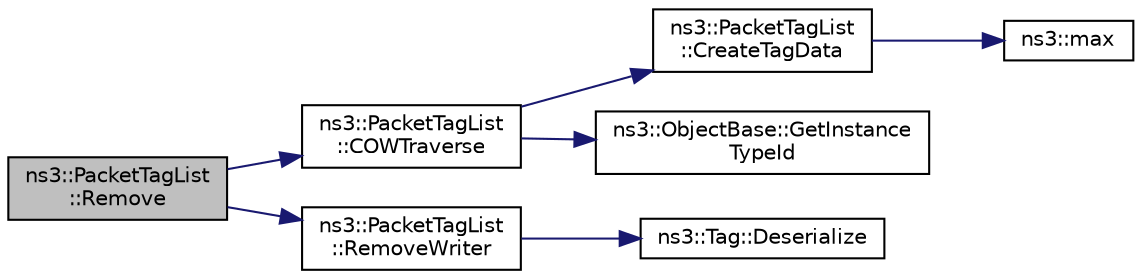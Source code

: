 digraph "ns3::PacketTagList::Remove"
{
 // LATEX_PDF_SIZE
  edge [fontname="Helvetica",fontsize="10",labelfontname="Helvetica",labelfontsize="10"];
  node [fontname="Helvetica",fontsize="10",shape=record];
  rankdir="LR";
  Node1 [label="ns3::PacketTagList\l::Remove",height=0.2,width=0.4,color="black", fillcolor="grey75", style="filled", fontcolor="black",tooltip="Remove (the first instance of) tag from the list."];
  Node1 -> Node2 [color="midnightblue",fontsize="10",style="solid",fontname="Helvetica"];
  Node2 [label="ns3::PacketTagList\l::COWTraverse",height=0.2,width=0.4,color="black", fillcolor="white", style="filled",URL="$classns3_1_1_packet_tag_list.html#a7d98f0fe590d22f8224d718af0ac9713",tooltip="Traverse the list implementing copy-on-write, using Writer."];
  Node2 -> Node3 [color="midnightblue",fontsize="10",style="solid",fontname="Helvetica"];
  Node3 [label="ns3::PacketTagList\l::CreateTagData",height=0.2,width=0.4,color="black", fillcolor="white", style="filled",URL="$classns3_1_1_packet_tag_list.html#abfab9cfb3a21336e2f7962cc51fcff94",tooltip="Allocate and construct a TagData struct, sizing the data area large enough to serialize dataSize byte..."];
  Node3 -> Node4 [color="midnightblue",fontsize="10",style="solid",fontname="Helvetica"];
  Node4 [label="ns3::max",height=0.2,width=0.4,color="black", fillcolor="white", style="filled",URL="$namespacens3.html#a548291fa9e4e7d6a57814dfcbbebce9b",tooltip=" "];
  Node2 -> Node5 [color="midnightblue",fontsize="10",style="solid",fontname="Helvetica"];
  Node5 [label="ns3::ObjectBase::GetInstance\lTypeId",height=0.2,width=0.4,color="black", fillcolor="white", style="filled",URL="$classns3_1_1_object_base.html#abe5b43a6f5b99a92a4c3122db31f06fb",tooltip="Get the most derived TypeId for this Object."];
  Node1 -> Node6 [color="midnightblue",fontsize="10",style="solid",fontname="Helvetica"];
  Node6 [label="ns3::PacketTagList\l::RemoveWriter",height=0.2,width=0.4,color="black", fillcolor="white", style="filled",URL="$classns3_1_1_packet_tag_list.html#aceea9c63e697635ba35564610a7150cc",tooltip="Copy-on-write implementing Remove."];
  Node6 -> Node7 [color="midnightblue",fontsize="10",style="solid",fontname="Helvetica"];
  Node7 [label="ns3::Tag::Deserialize",height=0.2,width=0.4,color="black", fillcolor="white", style="filled",URL="$classns3_1_1_tag.html#ae166b7f816bcbdef44dbeb636c9fa712",tooltip=" "];
}
